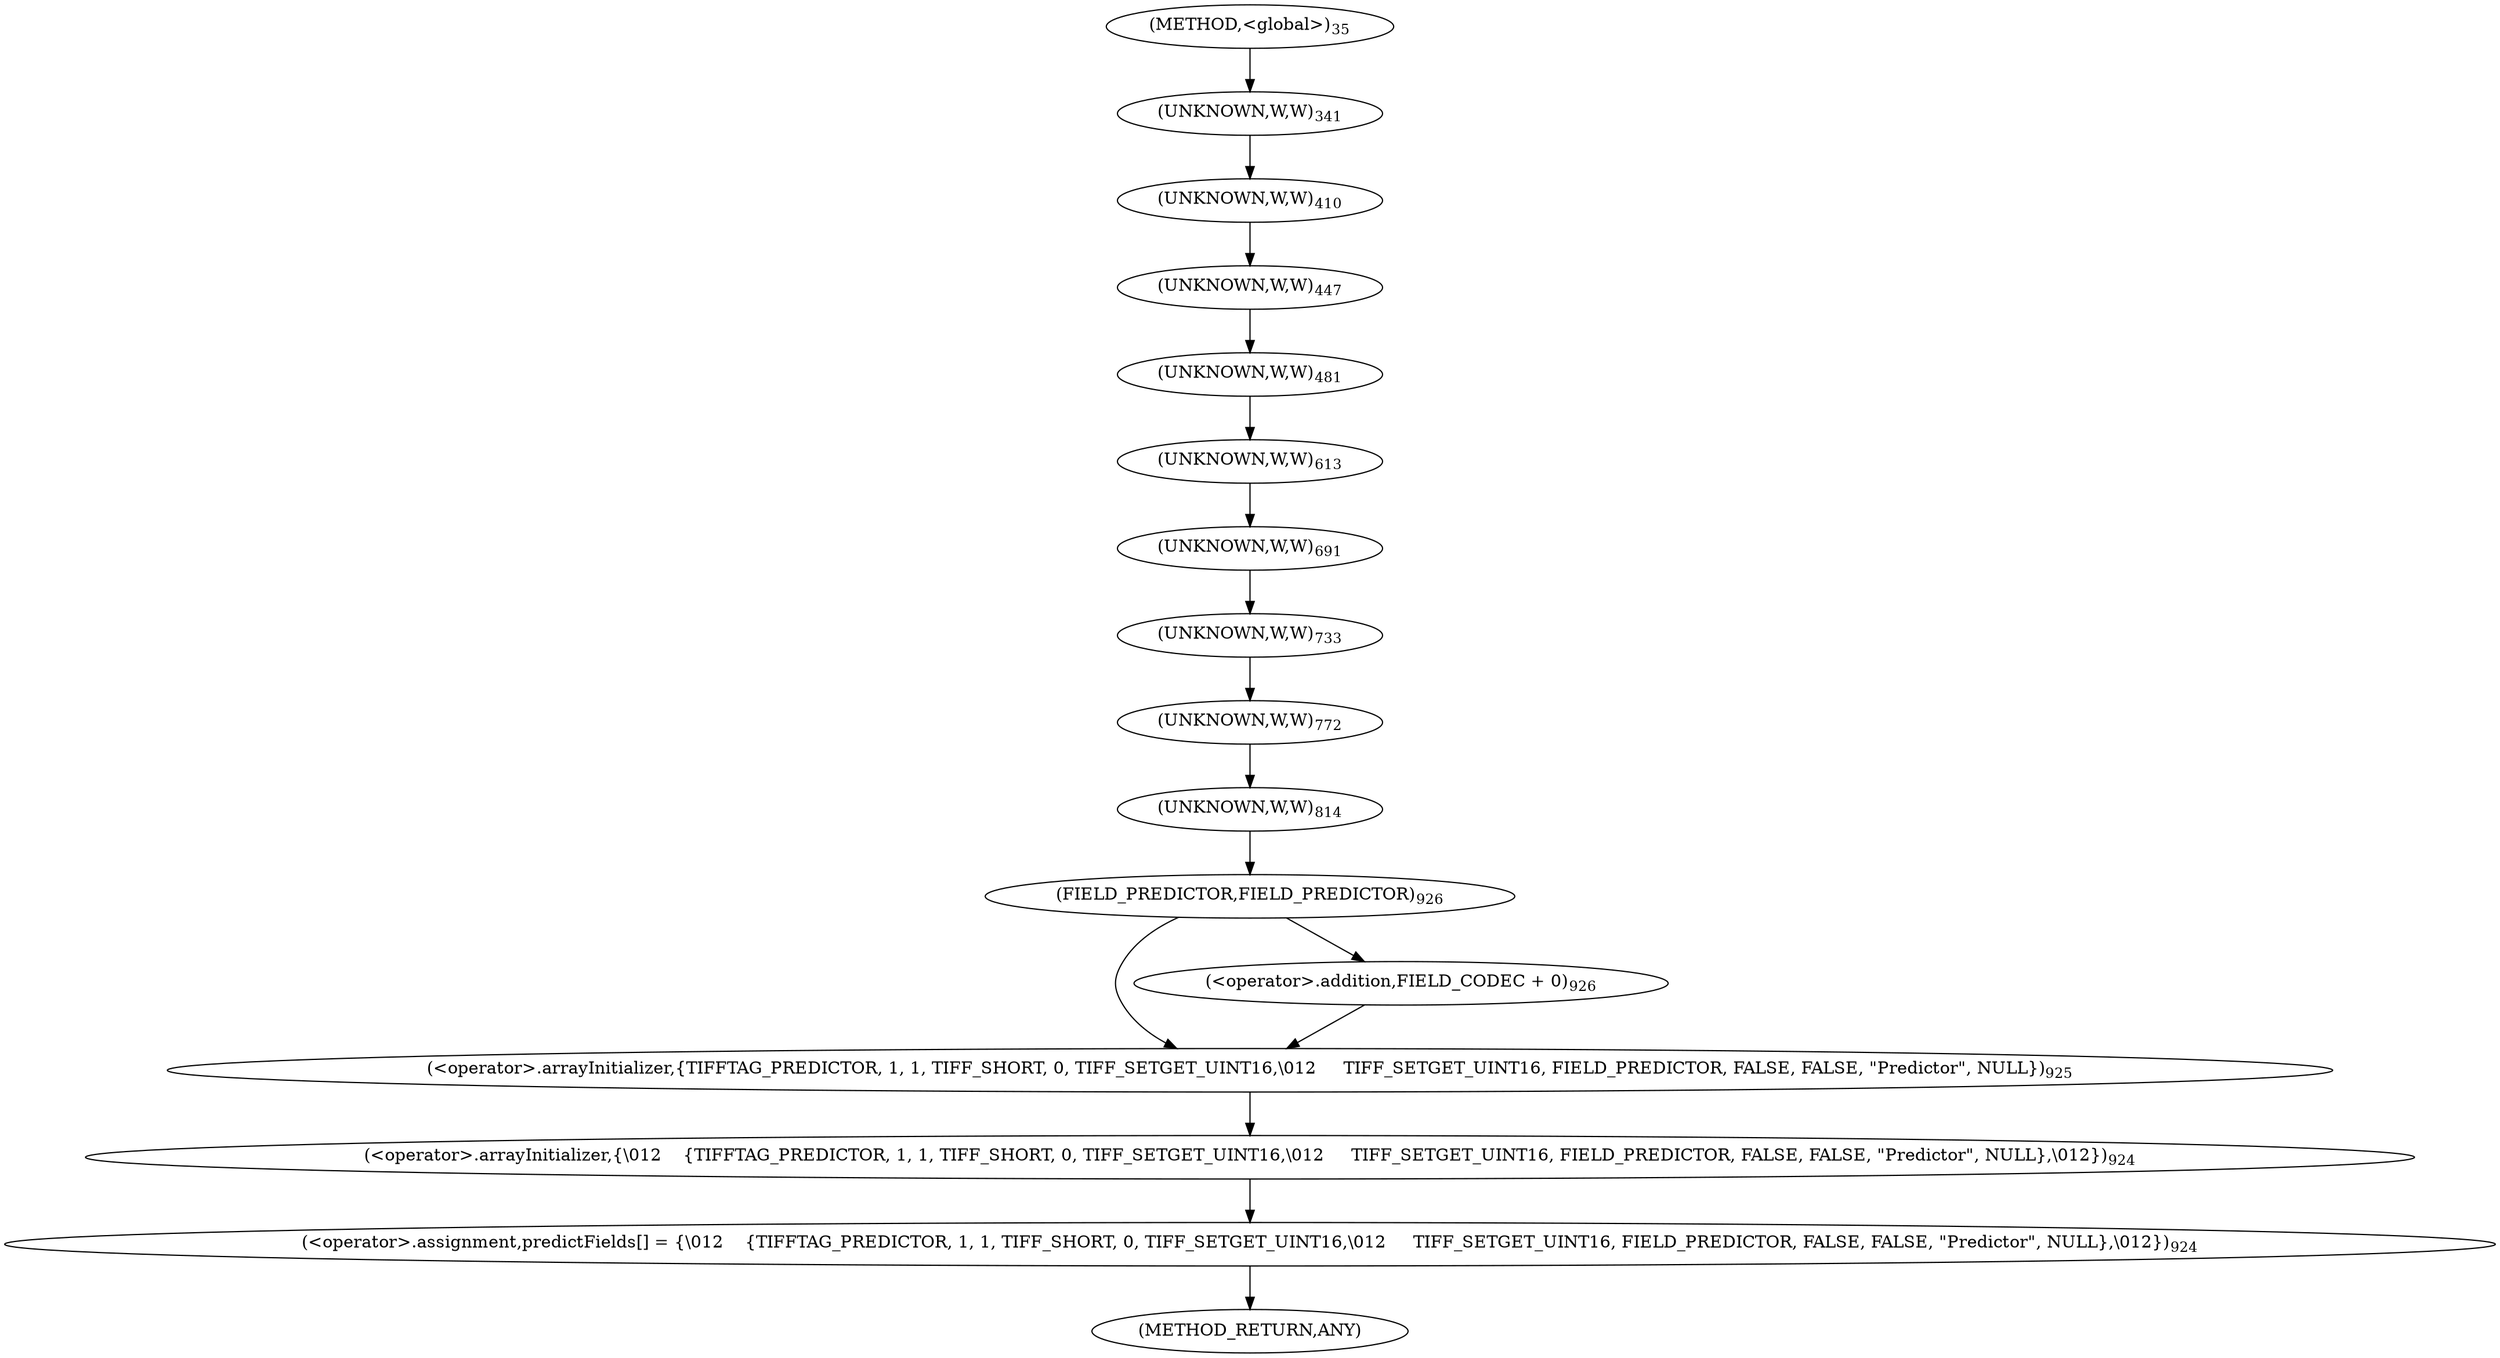 digraph "&lt;global&gt;" {  
"36404" [label = <(UNKNOWN,W,W)<SUB>341</SUB>> ]
"36804" [label = <(UNKNOWN,W,W)<SUB>410</SUB>> ]
"37031" [label = <(UNKNOWN,W,W)<SUB>447</SUB>> ]
"37203" [label = <(UNKNOWN,W,W)<SUB>481</SUB>> ]
"37764" [label = <(UNKNOWN,W,W)<SUB>613</SUB>> ]
"38165" [label = <(UNKNOWN,W,W)<SUB>691</SUB>> ]
"38407" [label = <(UNKNOWN,W,W)<SUB>733</SUB>> ]
"38594" [label = <(UNKNOWN,W,W)<SUB>772</SUB>> ]
"38781" [label = <(UNKNOWN,W,W)<SUB>814</SUB>> ]
"39235" [label = <(&lt;operator&gt;.assignment,predictFields[] = {\012    {TIFFTAG_PREDICTOR, 1, 1, TIFF_SHORT, 0, TIFF_SETGET_UINT16,\012     TIFF_SETGET_UINT16, FIELD_PREDICTOR, FALSE, FALSE, &quot;Predictor&quot;, NULL},\012})<SUB>924</SUB>> ]
"39237" [label = <(&lt;operator&gt;.arrayInitializer,{\012    {TIFFTAG_PREDICTOR, 1, 1, TIFF_SHORT, 0, TIFF_SETGET_UINT16,\012     TIFF_SETGET_UINT16, FIELD_PREDICTOR, FALSE, FALSE, &quot;Predictor&quot;, NULL},\012})<SUB>924</SUB>> ]
"39238" [label = <(&lt;operator&gt;.arrayInitializer,{TIFFTAG_PREDICTOR, 1, 1, TIFF_SHORT, 0, TIFF_SETGET_UINT16,\012     TIFF_SETGET_UINT16, FIELD_PREDICTOR, FALSE, FALSE, &quot;Predictor&quot;, NULL})<SUB>925</SUB>> ]
"39246" [label = <(FIELD_PREDICTOR,FIELD_PREDICTOR)<SUB>926</SUB>> ]
"39248" [label = <(&lt;operator&gt;.addition,FIELD_CODEC + 0)<SUB>926</SUB>> ]
"35612" [label = <(METHOD,&lt;global&gt;)<SUB>35</SUB>> ]
"39633" [label = <(METHOD_RETURN,ANY)> ]
  "36404" -> "36804" 
  "36804" -> "37031" 
  "37031" -> "37203" 
  "37203" -> "37764" 
  "37764" -> "38165" 
  "38165" -> "38407" 
  "38407" -> "38594" 
  "38594" -> "38781" 
  "38781" -> "39246" 
  "39235" -> "39633" 
  "39237" -> "39235" 
  "39238" -> "39237" 
  "39246" -> "39248" 
  "39246" -> "39238" 
  "39248" -> "39238" 
  "35612" -> "36404" 
}
